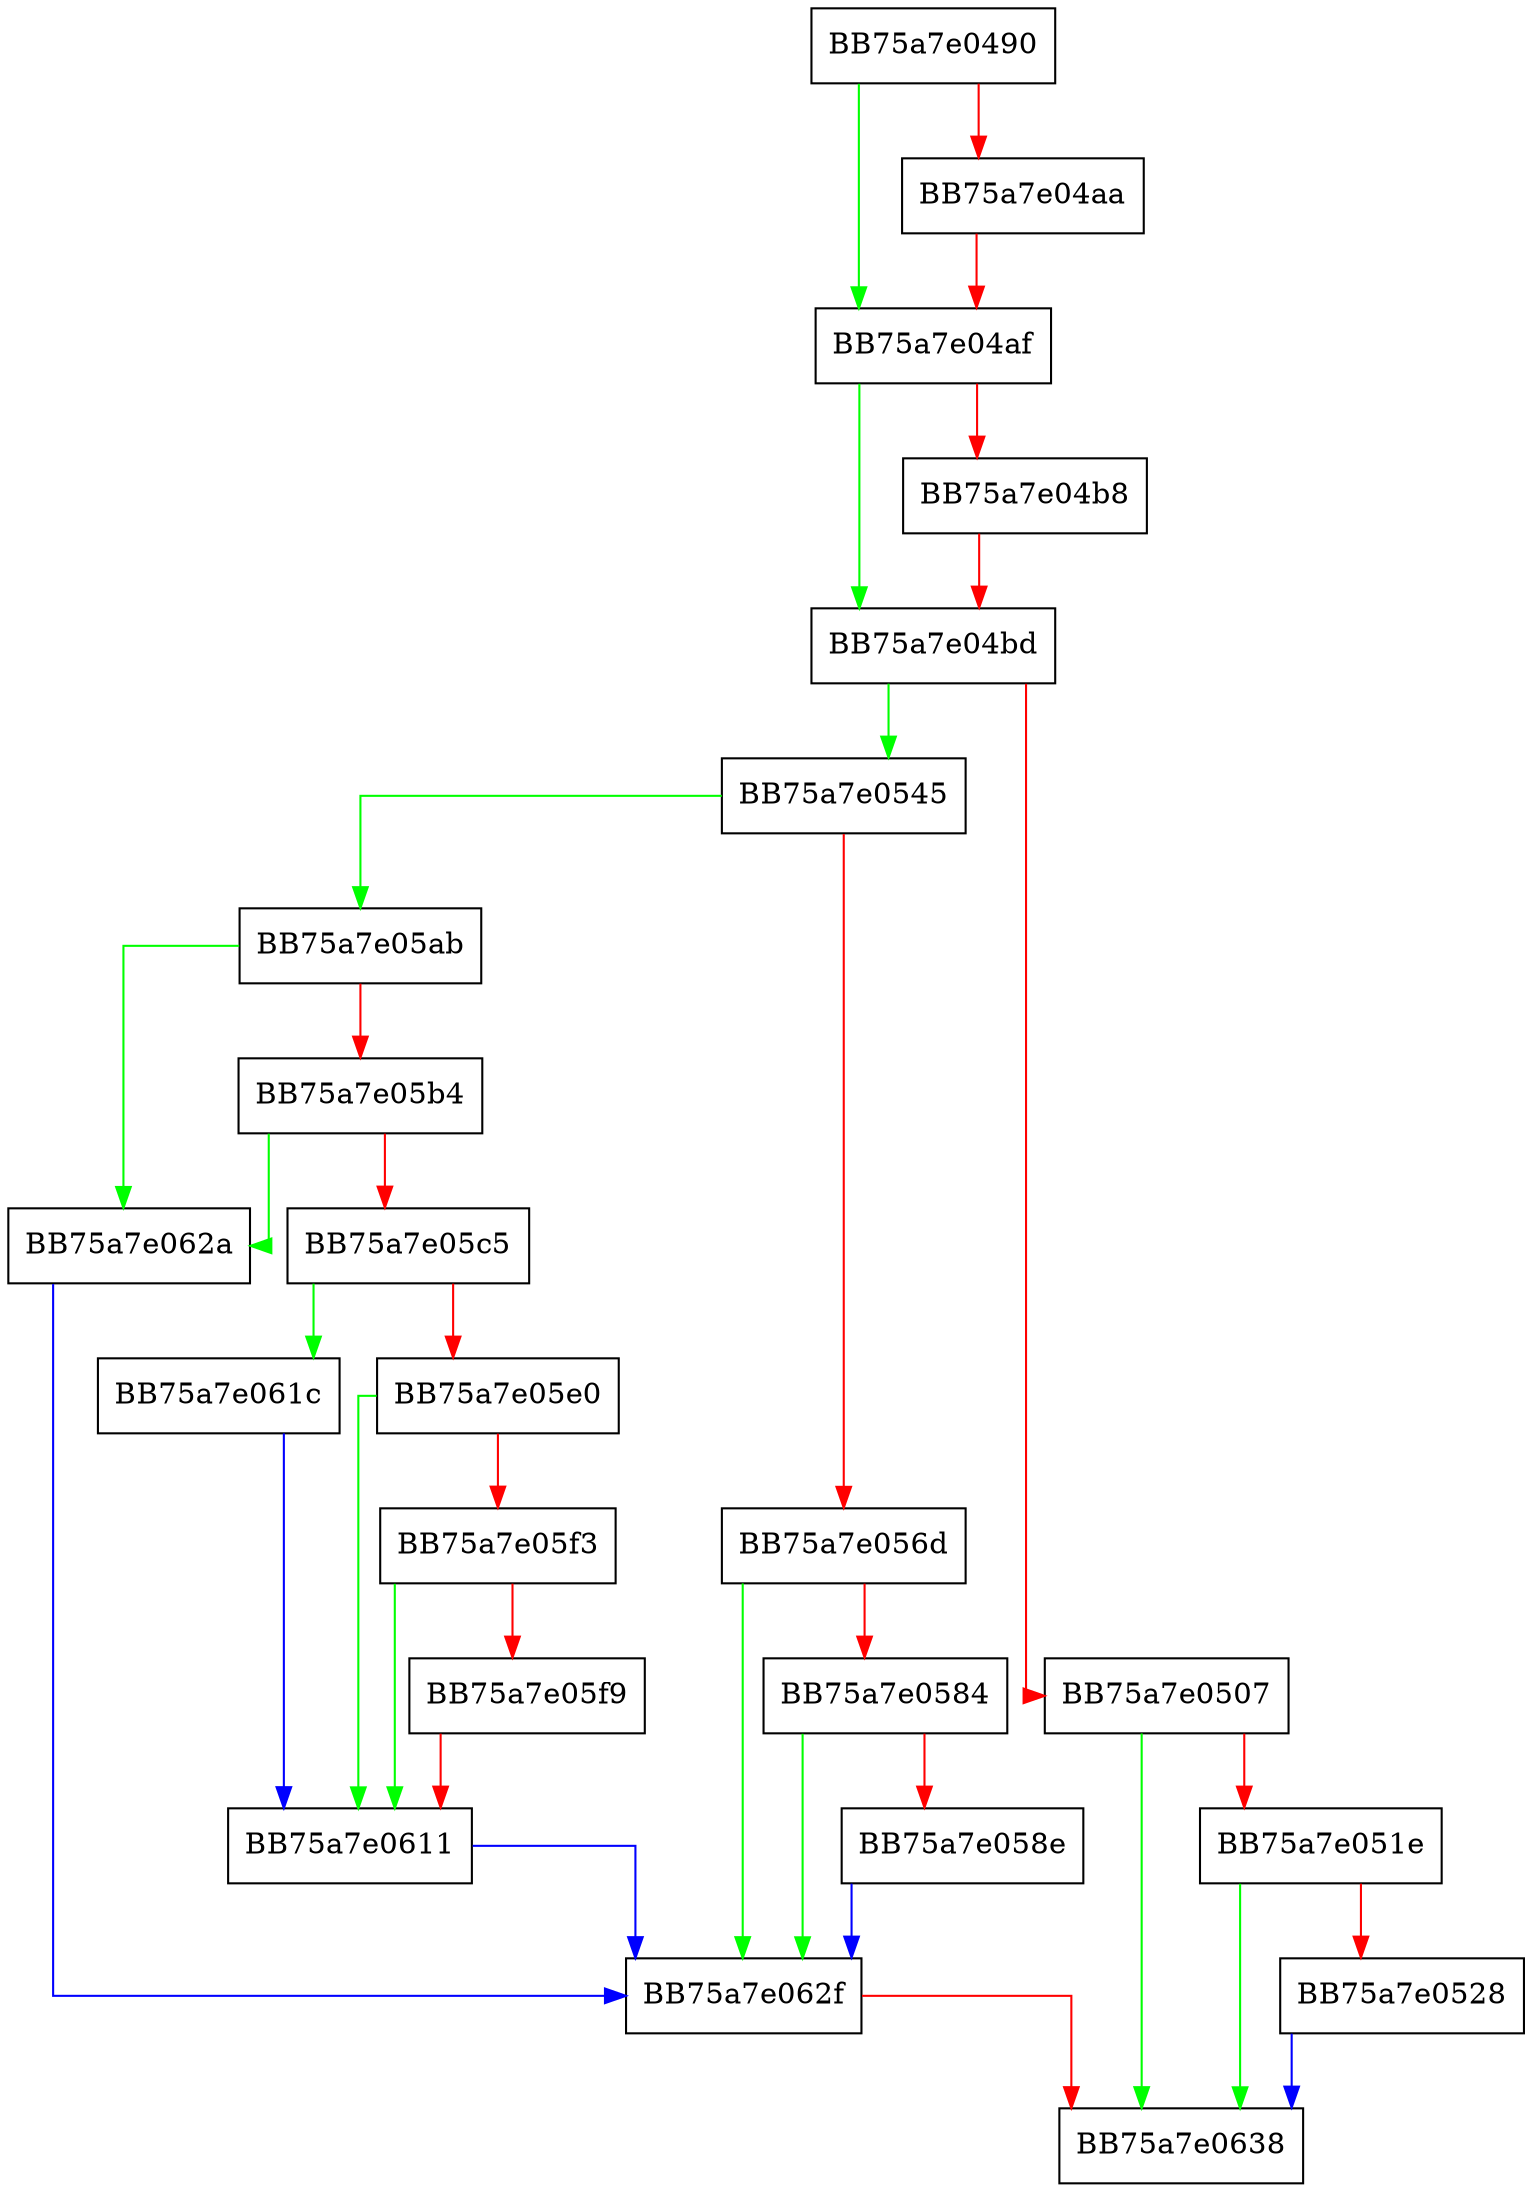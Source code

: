 digraph OpenFileByFileName {
  node [shape="box"];
  graph [splines=ortho];
  BB75a7e0490 -> BB75a7e04af [color="green"];
  BB75a7e0490 -> BB75a7e04aa [color="red"];
  BB75a7e04aa -> BB75a7e04af [color="red"];
  BB75a7e04af -> BB75a7e04bd [color="green"];
  BB75a7e04af -> BB75a7e04b8 [color="red"];
  BB75a7e04b8 -> BB75a7e04bd [color="red"];
  BB75a7e04bd -> BB75a7e0545 [color="green"];
  BB75a7e04bd -> BB75a7e0507 [color="red"];
  BB75a7e0507 -> BB75a7e0638 [color="green"];
  BB75a7e0507 -> BB75a7e051e [color="red"];
  BB75a7e051e -> BB75a7e0638 [color="green"];
  BB75a7e051e -> BB75a7e0528 [color="red"];
  BB75a7e0528 -> BB75a7e0638 [color="blue"];
  BB75a7e0545 -> BB75a7e05ab [color="green"];
  BB75a7e0545 -> BB75a7e056d [color="red"];
  BB75a7e056d -> BB75a7e062f [color="green"];
  BB75a7e056d -> BB75a7e0584 [color="red"];
  BB75a7e0584 -> BB75a7e062f [color="green"];
  BB75a7e0584 -> BB75a7e058e [color="red"];
  BB75a7e058e -> BB75a7e062f [color="blue"];
  BB75a7e05ab -> BB75a7e062a [color="green"];
  BB75a7e05ab -> BB75a7e05b4 [color="red"];
  BB75a7e05b4 -> BB75a7e062a [color="green"];
  BB75a7e05b4 -> BB75a7e05c5 [color="red"];
  BB75a7e05c5 -> BB75a7e061c [color="green"];
  BB75a7e05c5 -> BB75a7e05e0 [color="red"];
  BB75a7e05e0 -> BB75a7e0611 [color="green"];
  BB75a7e05e0 -> BB75a7e05f3 [color="red"];
  BB75a7e05f3 -> BB75a7e0611 [color="green"];
  BB75a7e05f3 -> BB75a7e05f9 [color="red"];
  BB75a7e05f9 -> BB75a7e0611 [color="red"];
  BB75a7e0611 -> BB75a7e062f [color="blue"];
  BB75a7e061c -> BB75a7e0611 [color="blue"];
  BB75a7e062a -> BB75a7e062f [color="blue"];
  BB75a7e062f -> BB75a7e0638 [color="red"];
}